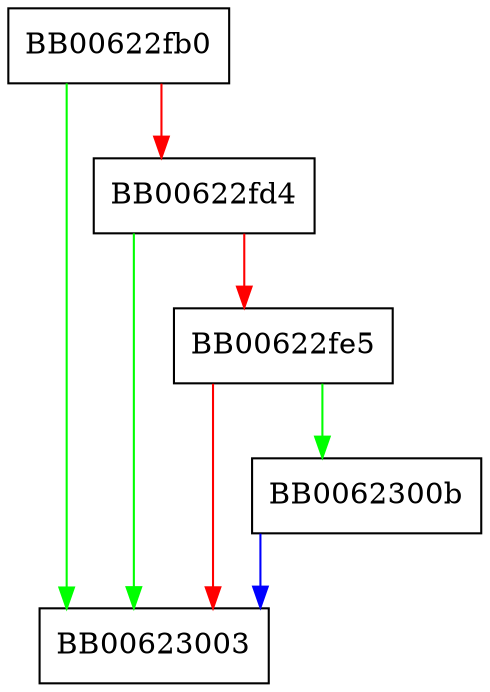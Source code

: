 digraph PKCS7_new_ex {
  node [shape="box"];
  graph [splines=ortho];
  BB00622fb0 -> BB00623003 [color="green"];
  BB00622fb0 -> BB00622fd4 [color="red"];
  BB00622fd4 -> BB00623003 [color="green"];
  BB00622fd4 -> BB00622fe5 [color="red"];
  BB00622fe5 -> BB0062300b [color="green"];
  BB00622fe5 -> BB00623003 [color="red"];
  BB0062300b -> BB00623003 [color="blue"];
}